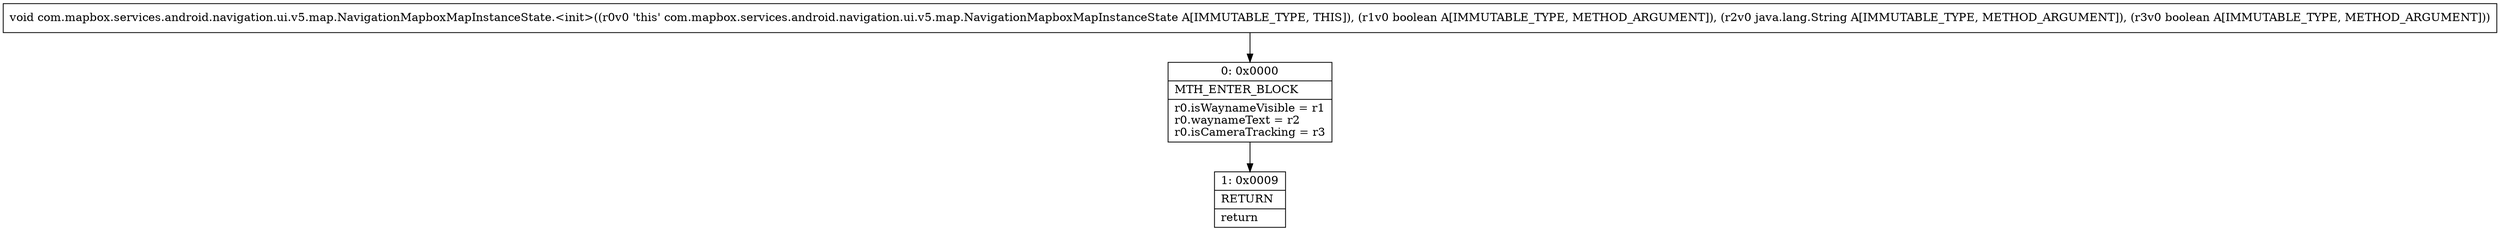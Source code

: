 digraph "CFG forcom.mapbox.services.android.navigation.ui.v5.map.NavigationMapboxMapInstanceState.\<init\>(ZLjava\/lang\/String;Z)V" {
Node_0 [shape=record,label="{0\:\ 0x0000|MTH_ENTER_BLOCK\l|r0.isWaynameVisible = r1\lr0.waynameText = r2\lr0.isCameraTracking = r3\l}"];
Node_1 [shape=record,label="{1\:\ 0x0009|RETURN\l|return\l}"];
MethodNode[shape=record,label="{void com.mapbox.services.android.navigation.ui.v5.map.NavigationMapboxMapInstanceState.\<init\>((r0v0 'this' com.mapbox.services.android.navigation.ui.v5.map.NavigationMapboxMapInstanceState A[IMMUTABLE_TYPE, THIS]), (r1v0 boolean A[IMMUTABLE_TYPE, METHOD_ARGUMENT]), (r2v0 java.lang.String A[IMMUTABLE_TYPE, METHOD_ARGUMENT]), (r3v0 boolean A[IMMUTABLE_TYPE, METHOD_ARGUMENT])) }"];
MethodNode -> Node_0;
Node_0 -> Node_1;
}

